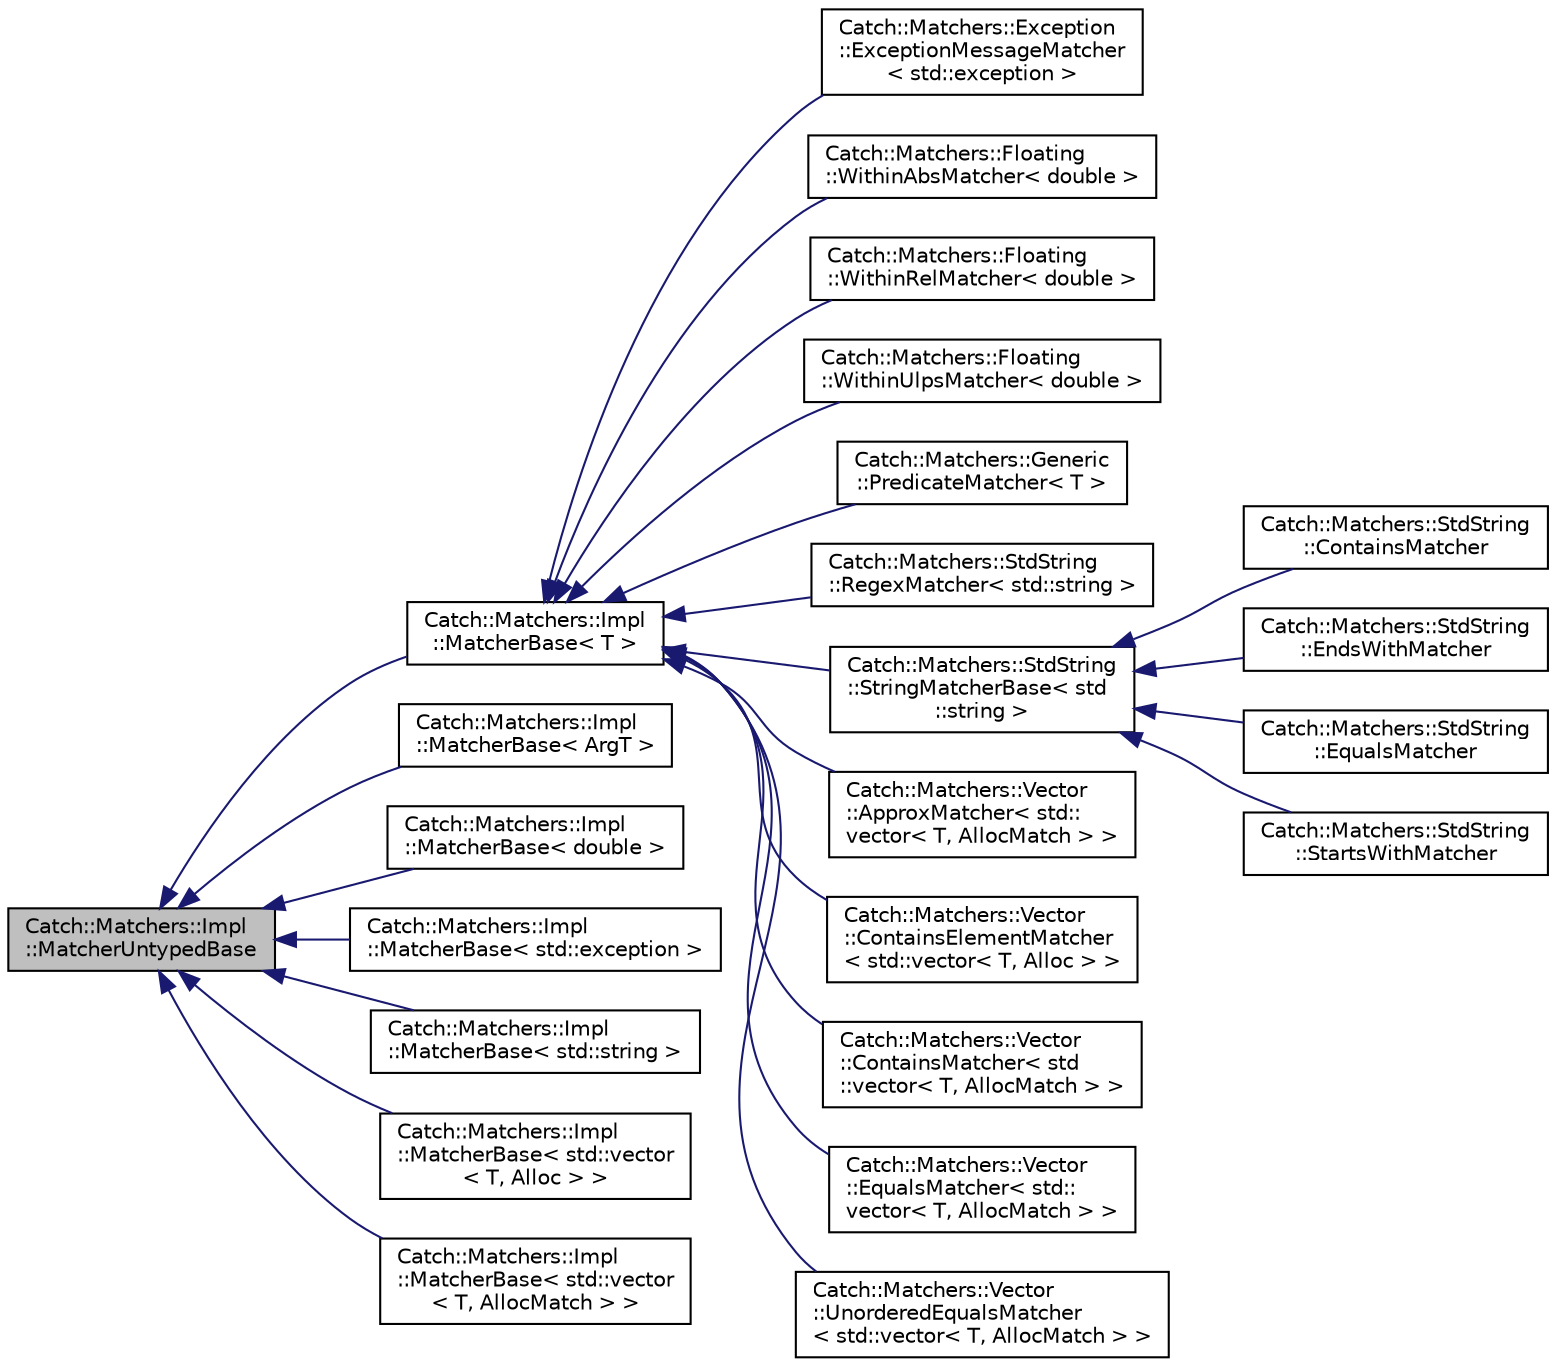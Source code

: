 digraph "Catch::Matchers::Impl::MatcherUntypedBase"
{
 // LATEX_PDF_SIZE
  edge [fontname="Helvetica",fontsize="10",labelfontname="Helvetica",labelfontsize="10"];
  node [fontname="Helvetica",fontsize="10",shape=record];
  rankdir="LR";
  Node1 [label="Catch::Matchers::Impl\l::MatcherUntypedBase",height=0.2,width=0.4,color="black", fillcolor="grey75", style="filled", fontcolor="black",tooltip=" "];
  Node1 -> Node2 [dir="back",color="midnightblue",fontsize="10",style="solid",fontname="Helvetica"];
  Node2 [label="Catch::Matchers::Impl\l::MatcherBase\< T \>",height=0.2,width=0.4,color="black", fillcolor="white", style="filled",URL="$structCatch_1_1Matchers_1_1Impl_1_1MatcherBase.html",tooltip=" "];
  Node2 -> Node3 [dir="back",color="midnightblue",fontsize="10",style="solid",fontname="Helvetica"];
  Node3 [label="Catch::Matchers::Exception\l::ExceptionMessageMatcher\l\< std::exception \>",height=0.2,width=0.4,color="black", fillcolor="white", style="filled",URL="$classCatch_1_1Matchers_1_1Exception_1_1ExceptionMessageMatcher.html",tooltip=" "];
  Node2 -> Node4 [dir="back",color="midnightblue",fontsize="10",style="solid",fontname="Helvetica"];
  Node4 [label="Catch::Matchers::Floating\l::WithinAbsMatcher\< double \>",height=0.2,width=0.4,color="black", fillcolor="white", style="filled",URL="$structCatch_1_1Matchers_1_1Floating_1_1WithinAbsMatcher.html",tooltip=" "];
  Node2 -> Node5 [dir="back",color="midnightblue",fontsize="10",style="solid",fontname="Helvetica"];
  Node5 [label="Catch::Matchers::Floating\l::WithinRelMatcher\< double \>",height=0.2,width=0.4,color="black", fillcolor="white", style="filled",URL="$structCatch_1_1Matchers_1_1Floating_1_1WithinRelMatcher.html",tooltip=" "];
  Node2 -> Node6 [dir="back",color="midnightblue",fontsize="10",style="solid",fontname="Helvetica"];
  Node6 [label="Catch::Matchers::Floating\l::WithinUlpsMatcher\< double \>",height=0.2,width=0.4,color="black", fillcolor="white", style="filled",URL="$structCatch_1_1Matchers_1_1Floating_1_1WithinUlpsMatcher.html",tooltip=" "];
  Node2 -> Node7 [dir="back",color="midnightblue",fontsize="10",style="solid",fontname="Helvetica"];
  Node7 [label="Catch::Matchers::Generic\l::PredicateMatcher\< T \>",height=0.2,width=0.4,color="black", fillcolor="white", style="filled",URL="$classCatch_1_1Matchers_1_1Generic_1_1PredicateMatcher.html",tooltip=" "];
  Node2 -> Node8 [dir="back",color="midnightblue",fontsize="10",style="solid",fontname="Helvetica"];
  Node8 [label="Catch::Matchers::StdString\l::RegexMatcher\< std::string \>",height=0.2,width=0.4,color="black", fillcolor="white", style="filled",URL="$structCatch_1_1Matchers_1_1StdString_1_1RegexMatcher.html",tooltip=" "];
  Node2 -> Node9 [dir="back",color="midnightblue",fontsize="10",style="solid",fontname="Helvetica"];
  Node9 [label="Catch::Matchers::StdString\l::StringMatcherBase\< std\l::string \>",height=0.2,width=0.4,color="black", fillcolor="white", style="filled",URL="$structCatch_1_1Matchers_1_1StdString_1_1StringMatcherBase.html",tooltip=" "];
  Node9 -> Node10 [dir="back",color="midnightblue",fontsize="10",style="solid",fontname="Helvetica"];
  Node10 [label="Catch::Matchers::StdString\l::ContainsMatcher",height=0.2,width=0.4,color="black", fillcolor="white", style="filled",URL="$structCatch_1_1Matchers_1_1StdString_1_1ContainsMatcher.html",tooltip=" "];
  Node9 -> Node11 [dir="back",color="midnightblue",fontsize="10",style="solid",fontname="Helvetica"];
  Node11 [label="Catch::Matchers::StdString\l::EndsWithMatcher",height=0.2,width=0.4,color="black", fillcolor="white", style="filled",URL="$structCatch_1_1Matchers_1_1StdString_1_1EndsWithMatcher.html",tooltip=" "];
  Node9 -> Node12 [dir="back",color="midnightblue",fontsize="10",style="solid",fontname="Helvetica"];
  Node12 [label="Catch::Matchers::StdString\l::EqualsMatcher",height=0.2,width=0.4,color="black", fillcolor="white", style="filled",URL="$structCatch_1_1Matchers_1_1StdString_1_1EqualsMatcher.html",tooltip=" "];
  Node9 -> Node13 [dir="back",color="midnightblue",fontsize="10",style="solid",fontname="Helvetica"];
  Node13 [label="Catch::Matchers::StdString\l::StartsWithMatcher",height=0.2,width=0.4,color="black", fillcolor="white", style="filled",URL="$structCatch_1_1Matchers_1_1StdString_1_1StartsWithMatcher.html",tooltip=" "];
  Node2 -> Node14 [dir="back",color="midnightblue",fontsize="10",style="solid",fontname="Helvetica"];
  Node14 [label="Catch::Matchers::Vector\l::ApproxMatcher\< std::\lvector\< T, AllocMatch \> \>",height=0.2,width=0.4,color="black", fillcolor="white", style="filled",URL="$structCatch_1_1Matchers_1_1Vector_1_1ApproxMatcher.html",tooltip=" "];
  Node2 -> Node15 [dir="back",color="midnightblue",fontsize="10",style="solid",fontname="Helvetica"];
  Node15 [label="Catch::Matchers::Vector\l::ContainsElementMatcher\l\< std::vector\< T, Alloc \> \>",height=0.2,width=0.4,color="black", fillcolor="white", style="filled",URL="$structCatch_1_1Matchers_1_1Vector_1_1ContainsElementMatcher.html",tooltip=" "];
  Node2 -> Node16 [dir="back",color="midnightblue",fontsize="10",style="solid",fontname="Helvetica"];
  Node16 [label="Catch::Matchers::Vector\l::ContainsMatcher\< std\l::vector\< T, AllocMatch \> \>",height=0.2,width=0.4,color="black", fillcolor="white", style="filled",URL="$structCatch_1_1Matchers_1_1Vector_1_1ContainsMatcher.html",tooltip=" "];
  Node2 -> Node17 [dir="back",color="midnightblue",fontsize="10",style="solid",fontname="Helvetica"];
  Node17 [label="Catch::Matchers::Vector\l::EqualsMatcher\< std::\lvector\< T, AllocMatch \> \>",height=0.2,width=0.4,color="black", fillcolor="white", style="filled",URL="$structCatch_1_1Matchers_1_1Vector_1_1EqualsMatcher.html",tooltip=" "];
  Node2 -> Node18 [dir="back",color="midnightblue",fontsize="10",style="solid",fontname="Helvetica"];
  Node18 [label="Catch::Matchers::Vector\l::UnorderedEqualsMatcher\l\< std::vector\< T, AllocMatch \> \>",height=0.2,width=0.4,color="black", fillcolor="white", style="filled",URL="$structCatch_1_1Matchers_1_1Vector_1_1UnorderedEqualsMatcher.html",tooltip=" "];
  Node1 -> Node19 [dir="back",color="midnightblue",fontsize="10",style="solid",fontname="Helvetica"];
  Node19 [label="Catch::Matchers::Impl\l::MatcherBase\< ArgT \>",height=0.2,width=0.4,color="black", fillcolor="white", style="filled",URL="$structCatch_1_1Matchers_1_1Impl_1_1MatcherBase.html",tooltip=" "];
  Node1 -> Node20 [dir="back",color="midnightblue",fontsize="10",style="solid",fontname="Helvetica"];
  Node20 [label="Catch::Matchers::Impl\l::MatcherBase\< double \>",height=0.2,width=0.4,color="black", fillcolor="white", style="filled",URL="$structCatch_1_1Matchers_1_1Impl_1_1MatcherBase.html",tooltip=" "];
  Node1 -> Node21 [dir="back",color="midnightblue",fontsize="10",style="solid",fontname="Helvetica"];
  Node21 [label="Catch::Matchers::Impl\l::MatcherBase\< std::exception \>",height=0.2,width=0.4,color="black", fillcolor="white", style="filled",URL="$structCatch_1_1Matchers_1_1Impl_1_1MatcherBase.html",tooltip=" "];
  Node1 -> Node22 [dir="back",color="midnightblue",fontsize="10",style="solid",fontname="Helvetica"];
  Node22 [label="Catch::Matchers::Impl\l::MatcherBase\< std::string \>",height=0.2,width=0.4,color="black", fillcolor="white", style="filled",URL="$structCatch_1_1Matchers_1_1Impl_1_1MatcherBase.html",tooltip=" "];
  Node1 -> Node23 [dir="back",color="midnightblue",fontsize="10",style="solid",fontname="Helvetica"];
  Node23 [label="Catch::Matchers::Impl\l::MatcherBase\< std::vector\l\< T, Alloc \> \>",height=0.2,width=0.4,color="black", fillcolor="white", style="filled",URL="$structCatch_1_1Matchers_1_1Impl_1_1MatcherBase.html",tooltip=" "];
  Node1 -> Node24 [dir="back",color="midnightblue",fontsize="10",style="solid",fontname="Helvetica"];
  Node24 [label="Catch::Matchers::Impl\l::MatcherBase\< std::vector\l\< T, AllocMatch \> \>",height=0.2,width=0.4,color="black", fillcolor="white", style="filled",URL="$structCatch_1_1Matchers_1_1Impl_1_1MatcherBase.html",tooltip=" "];
}
